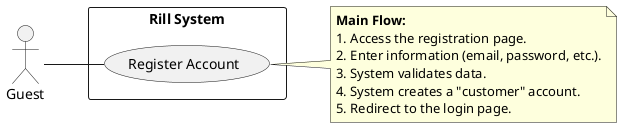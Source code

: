 @startuml
left to right direction

actor Guest

rectangle "Rill System" {
  usecase "Register Account" as UC1
}

note right of UC1
  **Main Flow:**
  1. Access the registration page.
  2. Enter information (email, password, etc.).
  3. System validates data.
  4. System creates a "customer" account.
  5. Redirect to the login page.
end note

Guest -- UC1
@enduml
